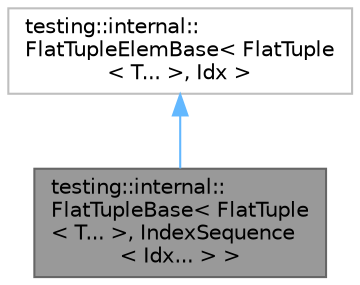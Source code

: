 digraph "testing::internal::FlatTupleBase&lt; FlatTuple&lt; T... &gt;, IndexSequence&lt; Idx... &gt; &gt;"
{
 // LATEX_PDF_SIZE
  bgcolor="transparent";
  edge [fontname=Helvetica,fontsize=10,labelfontname=Helvetica,labelfontsize=10];
  node [fontname=Helvetica,fontsize=10,shape=box,height=0.2,width=0.4];
  Node1 [id="Node000001",label="testing::internal::\lFlatTupleBase\< FlatTuple\l\< T... \>, IndexSequence\l\< Idx... \> \>",height=0.2,width=0.4,color="gray40", fillcolor="grey60", style="filled", fontcolor="black",tooltip=" "];
  Node2 -> Node1 [id="edge1_Node000001_Node000002",dir="back",color="steelblue1",style="solid",tooltip=" "];
  Node2 [id="Node000002",label="testing::internal::\lFlatTupleElemBase\< FlatTuple\l\< T... \>, Idx \>",height=0.2,width=0.4,color="grey75", fillcolor="white", style="filled",URL="$structtesting_1_1internal_1_1_flat_tuple_elem_base.html",tooltip=" "];
}
